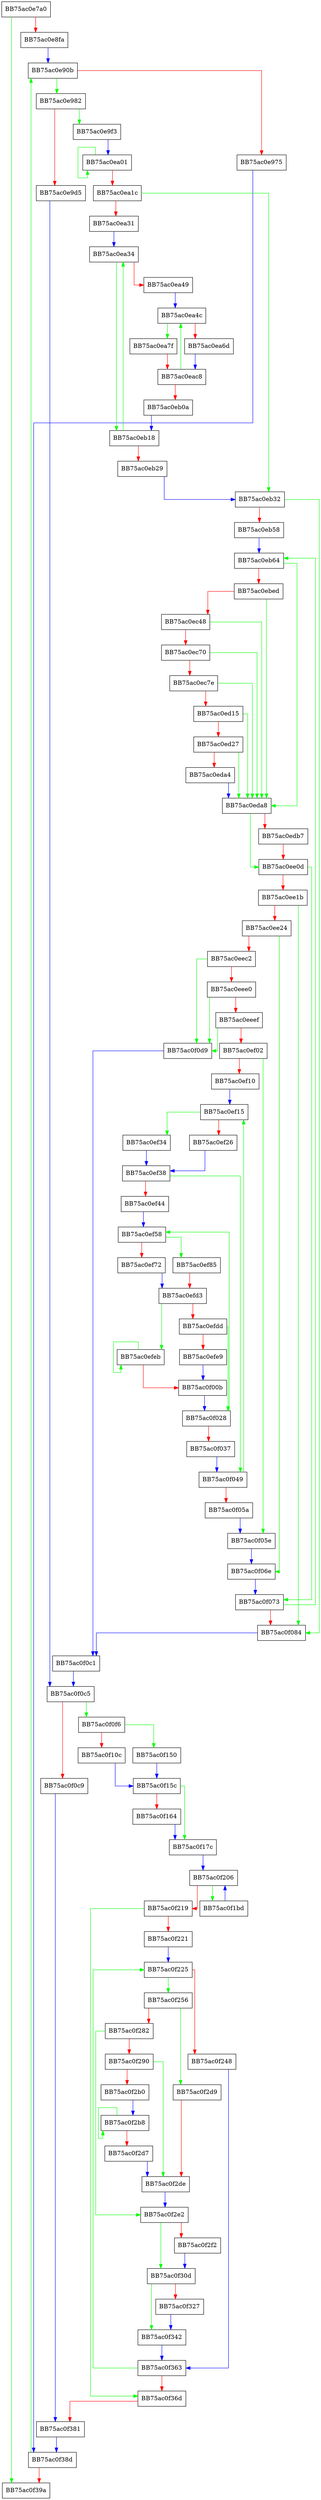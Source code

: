 digraph ZSTD_compressBlock_btultra {
  node [shape="box"];
  graph [splines=ortho];
  BB75ac0e7a0 -> BB75ac0f39a [color="green"];
  BB75ac0e7a0 -> BB75ac0e8fa [color="red"];
  BB75ac0e8fa -> BB75ac0e90b [color="blue"];
  BB75ac0e90b -> BB75ac0e982 [color="green"];
  BB75ac0e90b -> BB75ac0e975 [color="red"];
  BB75ac0e975 -> BB75ac0f38d [color="blue"];
  BB75ac0e982 -> BB75ac0e9f3 [color="green"];
  BB75ac0e982 -> BB75ac0e9d5 [color="red"];
  BB75ac0e9d5 -> BB75ac0f0c5 [color="blue"];
  BB75ac0e9f3 -> BB75ac0ea01 [color="blue"];
  BB75ac0ea01 -> BB75ac0ea01 [color="green"];
  BB75ac0ea01 -> BB75ac0ea1c [color="red"];
  BB75ac0ea1c -> BB75ac0eb32 [color="green"];
  BB75ac0ea1c -> BB75ac0ea31 [color="red"];
  BB75ac0ea31 -> BB75ac0ea34 [color="blue"];
  BB75ac0ea34 -> BB75ac0eb18 [color="green"];
  BB75ac0ea34 -> BB75ac0ea49 [color="red"];
  BB75ac0ea49 -> BB75ac0ea4c [color="blue"];
  BB75ac0ea4c -> BB75ac0ea7f [color="green"];
  BB75ac0ea4c -> BB75ac0ea6d [color="red"];
  BB75ac0ea6d -> BB75ac0eac8 [color="blue"];
  BB75ac0ea7f -> BB75ac0eac8 [color="red"];
  BB75ac0eac8 -> BB75ac0ea4c [color="green"];
  BB75ac0eac8 -> BB75ac0eb0a [color="red"];
  BB75ac0eb0a -> BB75ac0eb18 [color="blue"];
  BB75ac0eb18 -> BB75ac0ea34 [color="green"];
  BB75ac0eb18 -> BB75ac0eb29 [color="red"];
  BB75ac0eb29 -> BB75ac0eb32 [color="blue"];
  BB75ac0eb32 -> BB75ac0f084 [color="green"];
  BB75ac0eb32 -> BB75ac0eb58 [color="red"];
  BB75ac0eb58 -> BB75ac0eb64 [color="blue"];
  BB75ac0eb64 -> BB75ac0eda8 [color="green"];
  BB75ac0eb64 -> BB75ac0ebed [color="red"];
  BB75ac0ebed -> BB75ac0eda8 [color="green"];
  BB75ac0ebed -> BB75ac0ec48 [color="red"];
  BB75ac0ec48 -> BB75ac0eda8 [color="green"];
  BB75ac0ec48 -> BB75ac0ec70 [color="red"];
  BB75ac0ec70 -> BB75ac0eda8 [color="green"];
  BB75ac0ec70 -> BB75ac0ec7e [color="red"];
  BB75ac0ec7e -> BB75ac0eda8 [color="green"];
  BB75ac0ec7e -> BB75ac0ed15 [color="red"];
  BB75ac0ed15 -> BB75ac0eda8 [color="green"];
  BB75ac0ed15 -> BB75ac0ed27 [color="red"];
  BB75ac0ed27 -> BB75ac0eda8 [color="green"];
  BB75ac0ed27 -> BB75ac0eda4 [color="red"];
  BB75ac0eda4 -> BB75ac0eda8 [color="blue"];
  BB75ac0eda8 -> BB75ac0ee0d [color="green"];
  BB75ac0eda8 -> BB75ac0edb7 [color="red"];
  BB75ac0edb7 -> BB75ac0ee0d [color="red"];
  BB75ac0ee0d -> BB75ac0f073 [color="green"];
  BB75ac0ee0d -> BB75ac0ee1b [color="red"];
  BB75ac0ee1b -> BB75ac0f084 [color="green"];
  BB75ac0ee1b -> BB75ac0ee24 [color="red"];
  BB75ac0ee24 -> BB75ac0f06e [color="green"];
  BB75ac0ee24 -> BB75ac0eec2 [color="red"];
  BB75ac0eec2 -> BB75ac0f0d9 [color="green"];
  BB75ac0eec2 -> BB75ac0eee0 [color="red"];
  BB75ac0eee0 -> BB75ac0f0d9 [color="green"];
  BB75ac0eee0 -> BB75ac0eeef [color="red"];
  BB75ac0eeef -> BB75ac0f0d9 [color="green"];
  BB75ac0eeef -> BB75ac0ef02 [color="red"];
  BB75ac0ef02 -> BB75ac0f05e [color="green"];
  BB75ac0ef02 -> BB75ac0ef10 [color="red"];
  BB75ac0ef10 -> BB75ac0ef15 [color="blue"];
  BB75ac0ef15 -> BB75ac0ef34 [color="green"];
  BB75ac0ef15 -> BB75ac0ef26 [color="red"];
  BB75ac0ef26 -> BB75ac0ef38 [color="blue"];
  BB75ac0ef34 -> BB75ac0ef38 [color="blue"];
  BB75ac0ef38 -> BB75ac0f049 [color="green"];
  BB75ac0ef38 -> BB75ac0ef44 [color="red"];
  BB75ac0ef44 -> BB75ac0ef58 [color="blue"];
  BB75ac0ef58 -> BB75ac0ef85 [color="green"];
  BB75ac0ef58 -> BB75ac0ef72 [color="red"];
  BB75ac0ef72 -> BB75ac0efd3 [color="blue"];
  BB75ac0ef85 -> BB75ac0efd3 [color="red"];
  BB75ac0efd3 -> BB75ac0efeb [color="green"];
  BB75ac0efd3 -> BB75ac0efdd [color="red"];
  BB75ac0efdd -> BB75ac0f028 [color="green"];
  BB75ac0efdd -> BB75ac0efe9 [color="red"];
  BB75ac0efe9 -> BB75ac0f00b [color="blue"];
  BB75ac0efeb -> BB75ac0efeb [color="green"];
  BB75ac0efeb -> BB75ac0f00b [color="red"];
  BB75ac0f00b -> BB75ac0f028 [color="blue"];
  BB75ac0f028 -> BB75ac0ef58 [color="green"];
  BB75ac0f028 -> BB75ac0f037 [color="red"];
  BB75ac0f037 -> BB75ac0f049 [color="blue"];
  BB75ac0f049 -> BB75ac0ef15 [color="green"];
  BB75ac0f049 -> BB75ac0f05a [color="red"];
  BB75ac0f05a -> BB75ac0f05e [color="blue"];
  BB75ac0f05e -> BB75ac0f06e [color="blue"];
  BB75ac0f06e -> BB75ac0f073 [color="blue"];
  BB75ac0f073 -> BB75ac0eb64 [color="green"];
  BB75ac0f073 -> BB75ac0f084 [color="red"];
  BB75ac0f084 -> BB75ac0f0c1 [color="blue"];
  BB75ac0f0c1 -> BB75ac0f0c5 [color="blue"];
  BB75ac0f0c5 -> BB75ac0f0f6 [color="green"];
  BB75ac0f0c5 -> BB75ac0f0c9 [color="red"];
  BB75ac0f0c9 -> BB75ac0f381 [color="blue"];
  BB75ac0f0d9 -> BB75ac0f0c1 [color="blue"];
  BB75ac0f0f6 -> BB75ac0f150 [color="green"];
  BB75ac0f0f6 -> BB75ac0f10c [color="red"];
  BB75ac0f10c -> BB75ac0f15c [color="blue"];
  BB75ac0f150 -> BB75ac0f15c [color="blue"];
  BB75ac0f15c -> BB75ac0f17c [color="green"];
  BB75ac0f15c -> BB75ac0f164 [color="red"];
  BB75ac0f164 -> BB75ac0f17c [color="blue"];
  BB75ac0f17c -> BB75ac0f206 [color="blue"];
  BB75ac0f1bd -> BB75ac0f206 [color="blue"];
  BB75ac0f206 -> BB75ac0f1bd [color="green"];
  BB75ac0f206 -> BB75ac0f219 [color="red"];
  BB75ac0f219 -> BB75ac0f36d [color="green"];
  BB75ac0f219 -> BB75ac0f221 [color="red"];
  BB75ac0f221 -> BB75ac0f225 [color="blue"];
  BB75ac0f225 -> BB75ac0f256 [color="green"];
  BB75ac0f225 -> BB75ac0f248 [color="red"];
  BB75ac0f248 -> BB75ac0f363 [color="blue"];
  BB75ac0f256 -> BB75ac0f2d9 [color="green"];
  BB75ac0f256 -> BB75ac0f282 [color="red"];
  BB75ac0f282 -> BB75ac0f2e2 [color="green"];
  BB75ac0f282 -> BB75ac0f290 [color="red"];
  BB75ac0f290 -> BB75ac0f2de [color="green"];
  BB75ac0f290 -> BB75ac0f2b0 [color="red"];
  BB75ac0f2b0 -> BB75ac0f2b8 [color="blue"];
  BB75ac0f2b8 -> BB75ac0f2b8 [color="green"];
  BB75ac0f2b8 -> BB75ac0f2d7 [color="red"];
  BB75ac0f2d7 -> BB75ac0f2de [color="blue"];
  BB75ac0f2d9 -> BB75ac0f2de [color="red"];
  BB75ac0f2de -> BB75ac0f2e2 [color="blue"];
  BB75ac0f2e2 -> BB75ac0f30d [color="green"];
  BB75ac0f2e2 -> BB75ac0f2f2 [color="red"];
  BB75ac0f2f2 -> BB75ac0f30d [color="blue"];
  BB75ac0f30d -> BB75ac0f342 [color="green"];
  BB75ac0f30d -> BB75ac0f327 [color="red"];
  BB75ac0f327 -> BB75ac0f342 [color="blue"];
  BB75ac0f342 -> BB75ac0f363 [color="blue"];
  BB75ac0f363 -> BB75ac0f225 [color="green"];
  BB75ac0f363 -> BB75ac0f36d [color="red"];
  BB75ac0f36d -> BB75ac0f381 [color="red"];
  BB75ac0f381 -> BB75ac0f38d [color="blue"];
  BB75ac0f38d -> BB75ac0e90b [color="green"];
  BB75ac0f38d -> BB75ac0f39a [color="red"];
}